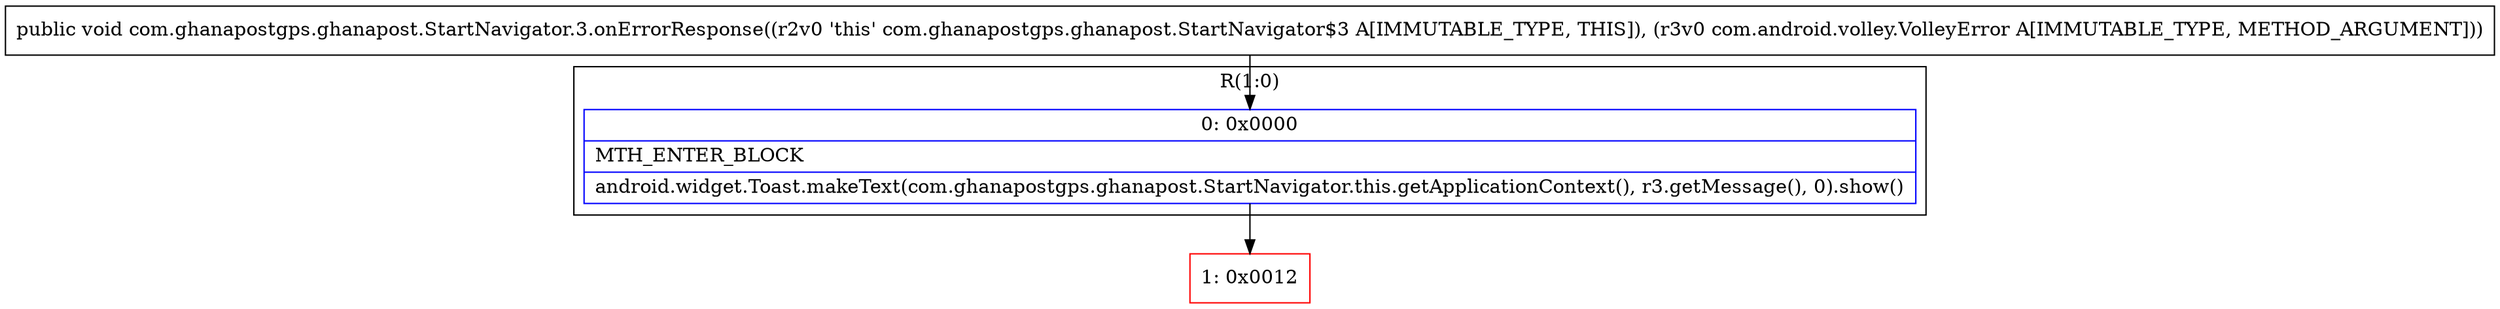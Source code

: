 digraph "CFG forcom.ghanapostgps.ghanapost.StartNavigator.3.onErrorResponse(Lcom\/android\/volley\/VolleyError;)V" {
subgraph cluster_Region_810879836 {
label = "R(1:0)";
node [shape=record,color=blue];
Node_0 [shape=record,label="{0\:\ 0x0000|MTH_ENTER_BLOCK\l|android.widget.Toast.makeText(com.ghanapostgps.ghanapost.StartNavigator.this.getApplicationContext(), r3.getMessage(), 0).show()\l}"];
}
Node_1 [shape=record,color=red,label="{1\:\ 0x0012}"];
MethodNode[shape=record,label="{public void com.ghanapostgps.ghanapost.StartNavigator.3.onErrorResponse((r2v0 'this' com.ghanapostgps.ghanapost.StartNavigator$3 A[IMMUTABLE_TYPE, THIS]), (r3v0 com.android.volley.VolleyError A[IMMUTABLE_TYPE, METHOD_ARGUMENT])) }"];
MethodNode -> Node_0;
Node_0 -> Node_1;
}

